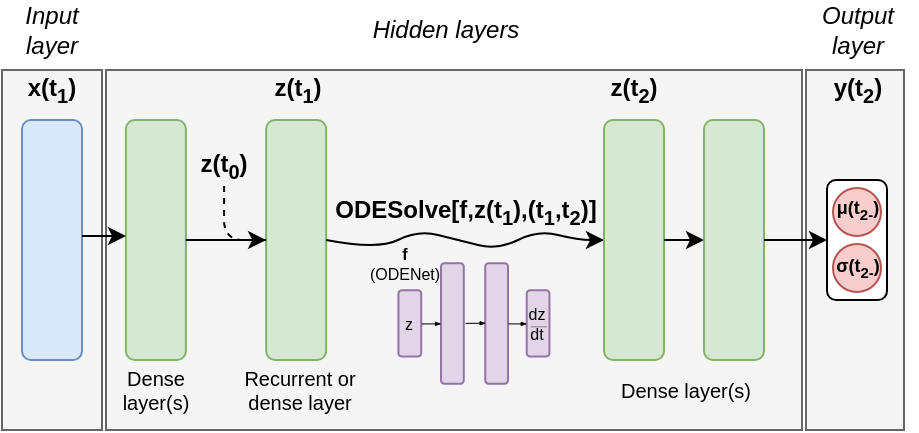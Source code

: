 <mxfile version="15.1.4" type="github">
  <diagram id="RBb7oxttxBgPXwsNeLO2" name="Page-1">
    <mxGraphModel dx="942" dy="517" grid="1" gridSize="10" guides="1" tooltips="1" connect="1" arrows="1" fold="1" page="1" pageScale="1" pageWidth="850" pageHeight="1100" math="0" shadow="0">
      <root>
        <mxCell id="0" />
        <mxCell id="1" parent="0" />
        <mxCell id="3_Mve7OBSd4JhuLEOyqr-21" value="" style="rounded=0;whiteSpace=wrap;html=1;fillColor=#f5f5f5;strokeColor=#666666;fontColor=#333333;" parent="1" vertex="1">
          <mxGeometry x="592" y="130" width="49" height="180" as="geometry" />
        </mxCell>
        <mxCell id="3_Mve7OBSd4JhuLEOyqr-20" value="" style="rounded=0;whiteSpace=wrap;html=1;fillColor=#f5f5f5;strokeColor=#666666;fontColor=#333333;" parent="1" vertex="1">
          <mxGeometry x="190" y="130" width="50" height="180" as="geometry" />
        </mxCell>
        <mxCell id="3_Mve7OBSd4JhuLEOyqr-9" value="" style="rounded=0;whiteSpace=wrap;html=1;fillColor=#f5f5f5;strokeColor=#666666;fontColor=#333333;" parent="1" vertex="1">
          <mxGeometry x="242" y="130" width="348" height="180" as="geometry" />
        </mxCell>
        <mxCell id="Kc7W_aGzd4kmXyvqEKLv-1" value="" style="rounded=1;whiteSpace=wrap;html=1;rotation=90;fillColor=#dae8fc;strokeColor=#6c8ebf;" parent="1" vertex="1">
          <mxGeometry x="155" y="200" width="120" height="30" as="geometry" />
        </mxCell>
        <mxCell id="Kc7W_aGzd4kmXyvqEKLv-2" value="x(t&lt;sub&gt;1&lt;/sub&gt;)" style="text;html=1;strokeColor=none;fillColor=none;align=center;verticalAlign=middle;whiteSpace=wrap;rounded=0;fontStyle=1" parent="1" vertex="1">
          <mxGeometry x="195" y="130" width="40" height="20" as="geometry" />
        </mxCell>
        <mxCell id="Kc7W_aGzd4kmXyvqEKLv-3" value="" style="rounded=1;whiteSpace=wrap;html=1;rotation=90;fillColor=#d5e8d4;strokeColor=#82b366;" parent="1" vertex="1">
          <mxGeometry x="277.07" y="200" width="120" height="30" as="geometry" />
        </mxCell>
        <mxCell id="Kc7W_aGzd4kmXyvqEKLv-4" value="z(t&lt;sub&gt;1&lt;/sub&gt;)" style="text;html=1;strokeColor=none;fillColor=none;align=center;verticalAlign=middle;whiteSpace=wrap;rounded=0;fontStyle=1" parent="1" vertex="1">
          <mxGeometry x="318" y="130" width="40" height="20" as="geometry" />
        </mxCell>
        <mxCell id="Kc7W_aGzd4kmXyvqEKLv-10" value="z(t&lt;sub&gt;0&lt;/sub&gt;)" style="text;html=1;strokeColor=none;fillColor=none;align=center;verticalAlign=middle;whiteSpace=wrap;rounded=0;fontStyle=1" parent="1" vertex="1">
          <mxGeometry x="281.07" y="168" width="40" height="20" as="geometry" />
        </mxCell>
        <mxCell id="Kc7W_aGzd4kmXyvqEKLv-11" value="" style="curved=1;endArrow=classic;html=1;exitX=0.5;exitY=0;exitDx=0;exitDy=0;entryX=0.5;entryY=1;entryDx=0;entryDy=0;" parent="1" source="Kc7W_aGzd4kmXyvqEKLv-3" target="Kc7W_aGzd4kmXyvqEKLv-12" edge="1">
          <mxGeometry width="50" height="50" relative="1" as="geometry">
            <mxPoint x="398" y="220" as="sourcePoint" />
            <mxPoint x="448" y="215" as="targetPoint" />
            <Array as="points">
              <mxPoint x="378" y="220" />
              <mxPoint x="398" y="210" />
              <mxPoint x="418" y="215" />
              <mxPoint x="438" y="220" />
              <mxPoint x="458" y="210" />
              <mxPoint x="478" y="215" />
            </Array>
          </mxGeometry>
        </mxCell>
        <mxCell id="Kc7W_aGzd4kmXyvqEKLv-12" value="" style="rounded=1;whiteSpace=wrap;html=1;rotation=90;fillColor=#d5e8d4;strokeColor=#82b366;" parent="1" vertex="1">
          <mxGeometry x="446" y="200" width="120" height="30" as="geometry" />
        </mxCell>
        <mxCell id="Kc7W_aGzd4kmXyvqEKLv-13" value="ODESolve[f,z(t&lt;sub&gt;1&lt;/sub&gt;),(t&lt;sub&gt;1&lt;/sub&gt;,t&lt;sub&gt;2&lt;/sub&gt;)]" style="text;html=1;strokeColor=none;fillColor=none;align=center;verticalAlign=middle;whiteSpace=wrap;rounded=0;fontStyle=1" parent="1" vertex="1">
          <mxGeometry x="353.25" y="191" width="138" height="20" as="geometry" />
        </mxCell>
        <mxCell id="Kc7W_aGzd4kmXyvqEKLv-15" value="z(t&lt;sub&gt;2&lt;/sub&gt;)" style="text;html=1;strokeColor=none;fillColor=none;align=center;verticalAlign=middle;whiteSpace=wrap;rounded=0;fontStyle=1" parent="1" vertex="1">
          <mxGeometry x="486" y="130" width="40" height="20" as="geometry" />
        </mxCell>
        <mxCell id="3_Mve7OBSd4JhuLEOyqr-1" value="" style="endArrow=classic;html=1;exitX=0.5;exitY=0;exitDx=0;exitDy=0;entryX=0.5;entryY=0;entryDx=0;entryDy=0;" parent="1" source="Kc7W_aGzd4kmXyvqEKLv-12" target="3_Mve7OBSd4JhuLEOyqr-2" edge="1">
          <mxGeometry width="50" height="50" relative="1" as="geometry">
            <mxPoint x="546" y="220" as="sourcePoint" />
            <mxPoint x="546" y="215" as="targetPoint" />
          </mxGeometry>
        </mxCell>
        <mxCell id="3_Mve7OBSd4JhuLEOyqr-2" value="" style="rounded=1;whiteSpace=wrap;html=1;rotation=-90;fillColor=#d5e8d4;strokeColor=#82b366;" parent="1" vertex="1">
          <mxGeometry x="496" y="200" width="120" height="30" as="geometry" />
        </mxCell>
        <mxCell id="3_Mve7OBSd4JhuLEOyqr-6" value="" style="endArrow=classic;html=1;exitX=0.5;exitY=1;exitDx=0;exitDy=0;entryX=0.5;entryY=1;entryDx=0;entryDy=0;" parent="1" source="3_Mve7OBSd4JhuLEOyqr-2" target="3_Mve7OBSd4JhuLEOyqr-10" edge="1">
          <mxGeometry width="50" height="50" relative="1" as="geometry">
            <mxPoint x="542" y="214.83" as="sourcePoint" />
            <mxPoint x="562.0" y="215" as="targetPoint" />
          </mxGeometry>
        </mxCell>
        <mxCell id="3_Mve7OBSd4JhuLEOyqr-10" value="" style="rounded=1;whiteSpace=wrap;html=1;rotation=90;" parent="1" vertex="1">
          <mxGeometry x="587.5" y="200" width="60" height="30" as="geometry" />
        </mxCell>
        <mxCell id="3_Mve7OBSd4JhuLEOyqr-12" value="" style="ellipse;whiteSpace=wrap;html=1;aspect=fixed;fillColor=#f8cecc;strokeColor=#b85450;" parent="1" vertex="1">
          <mxGeometry x="605.5" y="189" width="24" height="24" as="geometry" />
        </mxCell>
        <mxCell id="3_Mve7OBSd4JhuLEOyqr-13" value="" style="ellipse;whiteSpace=wrap;html=1;aspect=fixed;fillColor=#f8cecc;strokeColor=#b85450;" parent="1" vertex="1">
          <mxGeometry x="605.5" y="217" width="24" height="24" as="geometry" />
        </mxCell>
        <mxCell id="3_Mve7OBSd4JhuLEOyqr-15" value="&lt;i&gt;Input layer&lt;/i&gt;" style="text;html=1;strokeColor=none;fillColor=none;align=center;verticalAlign=middle;whiteSpace=wrap;rounded=0;" parent="1" vertex="1">
          <mxGeometry x="190" y="100" width="50" height="20" as="geometry" />
        </mxCell>
        <mxCell id="3_Mve7OBSd4JhuLEOyqr-16" value="&lt;i&gt;Hidden layers&lt;/i&gt;" style="text;html=1;strokeColor=none;fillColor=none;align=center;verticalAlign=middle;whiteSpace=wrap;rounded=0;" parent="1" vertex="1">
          <mxGeometry x="367.37" y="100" width="90" height="20" as="geometry" />
        </mxCell>
        <mxCell id="3_Mve7OBSd4JhuLEOyqr-17" value="&lt;i&gt;Output layer&lt;/i&gt;" style="text;html=1;strokeColor=none;fillColor=none;align=center;verticalAlign=middle;whiteSpace=wrap;rounded=0;" parent="1" vertex="1">
          <mxGeometry x="587.5" y="100" width="60" height="20" as="geometry" />
        </mxCell>
        <mxCell id="3_Mve7OBSd4JhuLEOyqr-18" value="&lt;font style=&quot;font-size: 9px&quot;&gt;μ(t&lt;sub&gt;2-&lt;/sub&gt;)&lt;/font&gt;" style="text;html=1;strokeColor=none;fillColor=none;align=center;verticalAlign=middle;whiteSpace=wrap;rounded=0;fontStyle=1" parent="1" vertex="1">
          <mxGeometry x="597.5" y="188" width="40" height="20" as="geometry" />
        </mxCell>
        <mxCell id="3_Mve7OBSd4JhuLEOyqr-19" value="&lt;font style=&quot;font-size: 9px&quot;&gt;&lt;span&gt;σ(&lt;/span&gt;t&lt;sub&gt;2-&lt;/sub&gt;)&lt;/font&gt;" style="text;html=1;strokeColor=none;fillColor=none;align=center;verticalAlign=middle;whiteSpace=wrap;rounded=0;fontStyle=1" parent="1" vertex="1">
          <mxGeometry x="606.5" y="222" width="22" height="9" as="geometry" />
        </mxCell>
        <mxCell id="3_Mve7OBSd4JhuLEOyqr-22" value="y(t&lt;sub&gt;2&lt;/sub&gt;)" style="text;html=1;strokeColor=none;fillColor=none;align=center;verticalAlign=middle;whiteSpace=wrap;rounded=0;fontStyle=1" parent="1" vertex="1">
          <mxGeometry x="597.5" y="130" width="40" height="20" as="geometry" />
        </mxCell>
        <mxCell id="3_Mve7OBSd4JhuLEOyqr-23" value="&lt;div style=&quot;font-size: 10px;&quot;&gt;Recurrent or &lt;br style=&quot;font-size: 10px;&quot;&gt;&lt;/div&gt;&lt;div style=&quot;font-size: 10px;&quot;&gt;dense layer&lt;br style=&quot;font-size: 10px;&quot;&gt;&lt;/div&gt;" style="text;html=1;strokeColor=none;fillColor=none;align=center;verticalAlign=middle;whiteSpace=wrap;rounded=0;rotation=0;fontSize=10;" parent="1" vertex="1">
          <mxGeometry x="301.33" y="275" width="76" height="30" as="geometry" />
        </mxCell>
        <mxCell id="3_Mve7OBSd4JhuLEOyqr-24" value="&lt;div style=&quot;font-size: 10px;&quot;&gt;Dense layer(s)&lt;br style=&quot;font-size: 10px;&quot;&gt;&lt;/div&gt;" style="text;html=1;strokeColor=none;fillColor=none;align=center;verticalAlign=middle;whiteSpace=wrap;rounded=0;rotation=0;fontSize=10;" parent="1" vertex="1">
          <mxGeometry x="491.25" y="275" width="82.25" height="30" as="geometry" />
        </mxCell>
        <mxCell id="3_Mve7OBSd4JhuLEOyqr-25" value="" style="rounded=1;whiteSpace=wrap;html=1;rotation=90;fontSize=10;fillColor=#e1d5e7;strokeColor=#9673a6;" parent="1" vertex="1">
          <mxGeometry x="377.326" y="251.007" width="33.171" height="11.392" as="geometry" />
        </mxCell>
        <mxCell id="3_Mve7OBSd4JhuLEOyqr-26" value="" style="rounded=1;whiteSpace=wrap;html=1;rotation=90;fillColor=#e1d5e7;strokeColor=#9673a6;" parent="1" vertex="1">
          <mxGeometry x="385.066" y="251.007" width="60.261" height="11.392" as="geometry" />
        </mxCell>
        <mxCell id="3_Mve7OBSd4JhuLEOyqr-27" value="" style="rounded=1;whiteSpace=wrap;html=1;rotation=90;fillColor=#e1d5e7;strokeColor=#9673a6;" parent="1" vertex="1">
          <mxGeometry x="407.18" y="251.007" width="60.261" height="11.392" as="geometry" />
        </mxCell>
        <mxCell id="3_Mve7OBSd4JhuLEOyqr-28" value="" style="rounded=1;whiteSpace=wrap;html=1;rotation=90;fillColor=#e1d5e7;strokeColor=#9673a6;" parent="1" vertex="1">
          <mxGeometry x="441.456" y="251.007" width="33.171" height="11.392" as="geometry" />
        </mxCell>
        <mxCell id="3_Mve7OBSd4JhuLEOyqr-40" value="" style="endArrow=blockThin;html=1;strokeWidth=0.5;exitX=0.5;exitY=0;exitDx=0;exitDy=0;entryX=0.5;entryY=1;entryDx=0;entryDy=0;endFill=1;endSize=2;" parent="1" source="3_Mve7OBSd4JhuLEOyqr-25" target="3_Mve7OBSd4JhuLEOyqr-26" edge="1">
          <mxGeometry x="387.83" y="228.482" width="66.342" height="64.507" as="geometry">
            <mxPoint x="340.838" y="289.585" as="sourcePoint" />
            <mxPoint x="396.123" y="237.803" as="targetPoint" />
          </mxGeometry>
        </mxCell>
        <mxCell id="3_Mve7OBSd4JhuLEOyqr-41" value="" style="endArrow=blockThin;html=1;strokeWidth=0.5;endFill=1;endSize=2;entryX=0.494;entryY=0.985;entryDx=0;entryDy=0;entryPerimeter=0;" parent="1" target="3_Mve7OBSd4JhuLEOyqr-27" edge="1">
          <mxGeometry x="387.83" y="228.482" width="66.342" height="64.507" as="geometry">
            <mxPoint x="421.554" y="256.444" as="sourcePoint" />
            <mxPoint x="429.294" y="256.444" as="targetPoint" />
          </mxGeometry>
        </mxCell>
        <mxCell id="3_Mve7OBSd4JhuLEOyqr-43" value="" style="endArrow=blockThin;html=1;strokeWidth=0.5;exitX=0.5;exitY=0;exitDx=0;exitDy=0;endFill=1;endSize=2;entryX=0.5;entryY=1;entryDx=0;entryDy=0;" parent="1" source="3_Mve7OBSd4JhuLEOyqr-27" target="3_Mve7OBSd4JhuLEOyqr-28" edge="1">
          <mxGeometry x="387.83" y="228.482" width="66.342" height="64.507" as="geometry">
            <mxPoint x="445.326" y="256.796" as="sourcePoint" />
            <mxPoint x="452.79" y="256.6" as="targetPoint" />
          </mxGeometry>
        </mxCell>
        <mxCell id="3_Mve7OBSd4JhuLEOyqr-45" value="z" style="text;html=1;strokeColor=none;fillColor=none;align=center;verticalAlign=middle;whiteSpace=wrap;rounded=0;fontSize=8;" parent="1" vertex="1">
          <mxGeometry x="367.37" y="243.808" width="53.074" height="25.803" as="geometry" />
        </mxCell>
        <mxCell id="3_Mve7OBSd4JhuLEOyqr-46" value="&lt;div style=&quot;font-size: 8px;&quot;&gt;dz&lt;/div&gt;&lt;div style=&quot;font-size: 8px;&quot;&gt;dt&lt;/div&gt;" style="text;html=1;strokeColor=none;fillColor=none;align=center;verticalAlign=middle;whiteSpace=wrap;rounded=0;fontSize=8;" parent="1" vertex="1">
          <mxGeometry x="454.451" y="246.066" width="7.191" height="22.41" as="geometry" />
        </mxCell>
        <mxCell id="3_Mve7OBSd4JhuLEOyqr-47" value="" style="endArrow=none;html=1;fontSize=5;endSize=2;strokeWidth=0.2;startSize=6;" parent="1" edge="1">
          <mxGeometry x="387.83" y="228.482" width="66.342" height="64.507" as="geometry">
            <mxPoint x="454.172" y="258.155" as="sourcePoint" />
            <mxPoint x="462.133" y="258.155" as="targetPoint" />
          </mxGeometry>
        </mxCell>
        <mxCell id="3_Mve7OBSd4JhuLEOyqr-48" value="&lt;div style=&quot;font-size: 8px;&quot;&gt;&lt;b style=&quot;font-size: 8px;&quot;&gt;f&lt;/b&gt; &lt;br style=&quot;font-size: 8px;&quot;&gt;&lt;/div&gt;&lt;div style=&quot;font-size: 8px;&quot;&gt;(ODENet)&lt;/div&gt;" style="text;html=1;strokeColor=none;fillColor=none;align=center;verticalAlign=middle;whiteSpace=wrap;rounded=0;fontSize=8;" parent="1" vertex="1">
          <mxGeometry x="371.92" y="213.6" width="38.58" height="25.8" as="geometry" />
        </mxCell>
        <mxCell id="X3Ae3o2BVPW1uyJt0vy1-1" value="" style="rounded=1;whiteSpace=wrap;html=1;rotation=90;fillColor=#d5e8d4;strokeColor=#82b366;" vertex="1" parent="1">
          <mxGeometry x="206.94" y="200" width="120" height="30" as="geometry" />
        </mxCell>
        <mxCell id="X3Ae3o2BVPW1uyJt0vy1-2" value="" style="endArrow=classic;html=1;entryX=0.5;entryY=1;entryDx=0;entryDy=0;exitX=0.5;exitY=0;exitDx=0;exitDy=0;" edge="1" parent="1" source="X3Ae3o2BVPW1uyJt0vy1-1" target="Kc7W_aGzd4kmXyvqEKLv-3">
          <mxGeometry width="50" height="50" relative="1" as="geometry">
            <mxPoint x="300" y="215" as="sourcePoint" />
            <mxPoint x="330" y="212" as="targetPoint" />
          </mxGeometry>
        </mxCell>
        <mxCell id="X3Ae3o2BVPW1uyJt0vy1-3" value="" style="endArrow=classic;html=1;exitX=0.5;exitY=0;exitDx=0;exitDy=0;" edge="1" parent="1">
          <mxGeometry width="50" height="50" relative="1" as="geometry">
            <mxPoint x="230" y="213" as="sourcePoint" />
            <mxPoint x="252" y="213" as="targetPoint" />
          </mxGeometry>
        </mxCell>
        <mxCell id="X3Ae3o2BVPW1uyJt0vy1-5" value="&lt;div style=&quot;font-size: 10px;&quot;&gt;Dense layer(s)&lt;br style=&quot;font-size: 10px;&quot;&gt;&lt;/div&gt;" style="text;html=1;strokeColor=none;fillColor=none;align=center;verticalAlign=middle;whiteSpace=wrap;rounded=0;rotation=0;fontSize=10;" vertex="1" parent="1">
          <mxGeometry x="233.88" y="275" width="66.12" height="30" as="geometry" />
        </mxCell>
        <mxCell id="X3Ae3o2BVPW1uyJt0vy1-6" value="" style="endArrow=none;dashed=1;html=1;fontSize=10;exitX=0.5;exitY=1;exitDx=0;exitDy=0;entryX=0.5;entryY=1;entryDx=0;entryDy=0;" edge="1" parent="1" source="Kc7W_aGzd4kmXyvqEKLv-10" target="Kc7W_aGzd4kmXyvqEKLv-3">
          <mxGeometry width="50" height="50" relative="1" as="geometry">
            <mxPoint x="320" y="210" as="sourcePoint" />
            <mxPoint x="370" y="160" as="targetPoint" />
            <Array as="points">
              <mxPoint x="301" y="215" />
            </Array>
          </mxGeometry>
        </mxCell>
      </root>
    </mxGraphModel>
  </diagram>
</mxfile>
